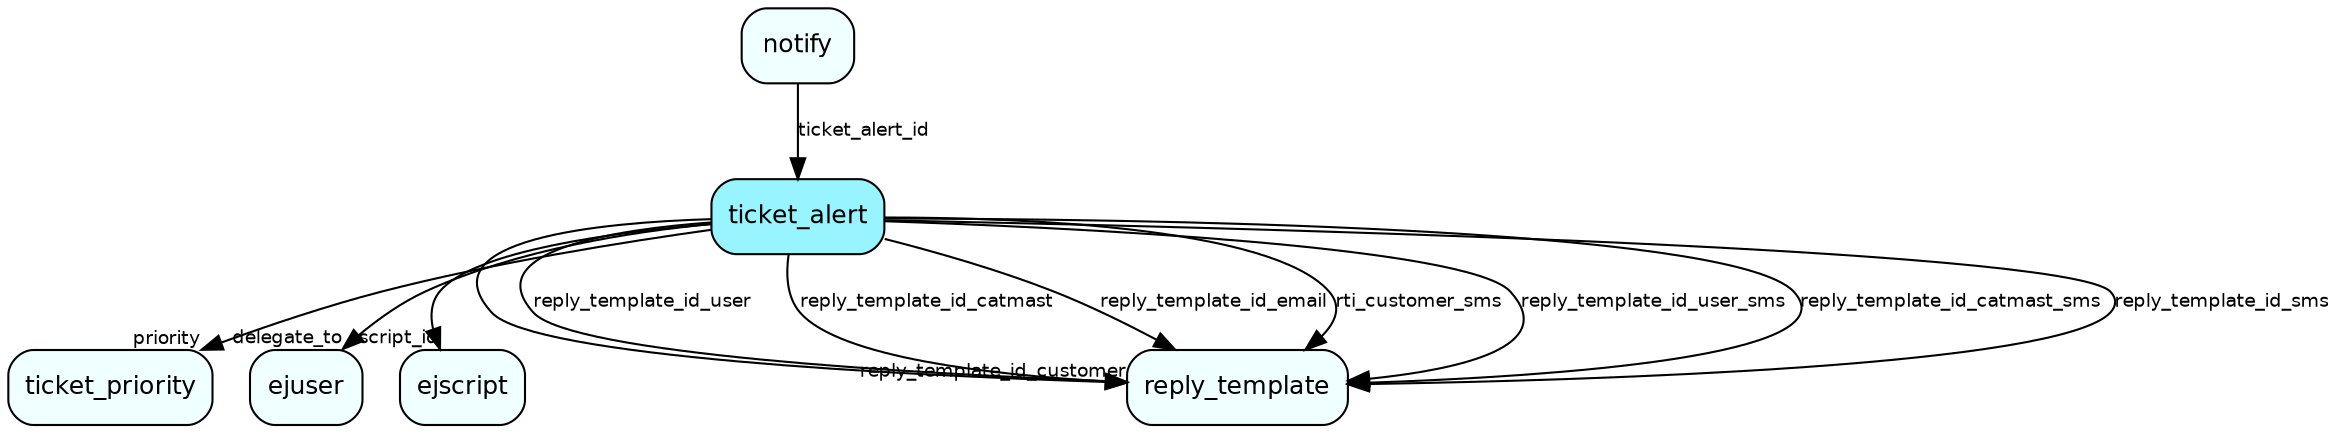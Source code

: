 digraph ticket_alert  {
node [shape = box style="rounded, filled" fontname = "Helvetica" fontsize = "12" ]
edge [fontname = "Helvetica" fontsize = "9"]

ticket_alert[fillcolor = "cadetblue1"]
ticket_priority[fillcolor = "azure1"]
ejuser[fillcolor = "azure1"]
ejscript[fillcolor = "azure1"]
reply_template[fillcolor = "azure1"]
notify[fillcolor = "azure1"]
ticket_alert -> ticket_priority [headlabel = "priority"]
ticket_alert -> ejuser [headlabel = "delegate_to"]
ticket_alert -> ejscript [headlabel = "script_id"]
ticket_alert -> reply_template [headlabel = "reply_template_id_customer"]
ticket_alert -> reply_template [label = "reply_template_id_user"]
ticket_alert -> reply_template [label = "reply_template_id_catmast"]
ticket_alert -> reply_template [label = "reply_template_id_email"]
ticket_alert -> reply_template [label = "rti_customer_sms"]
ticket_alert -> reply_template [label = "reply_template_id_user_sms"]
ticket_alert -> reply_template [label = "reply_template_id_catmast_sms"]
ticket_alert -> reply_template [label = "reply_template_id_sms"]
notify -> ticket_alert [label = "ticket_alert_id"]
}

